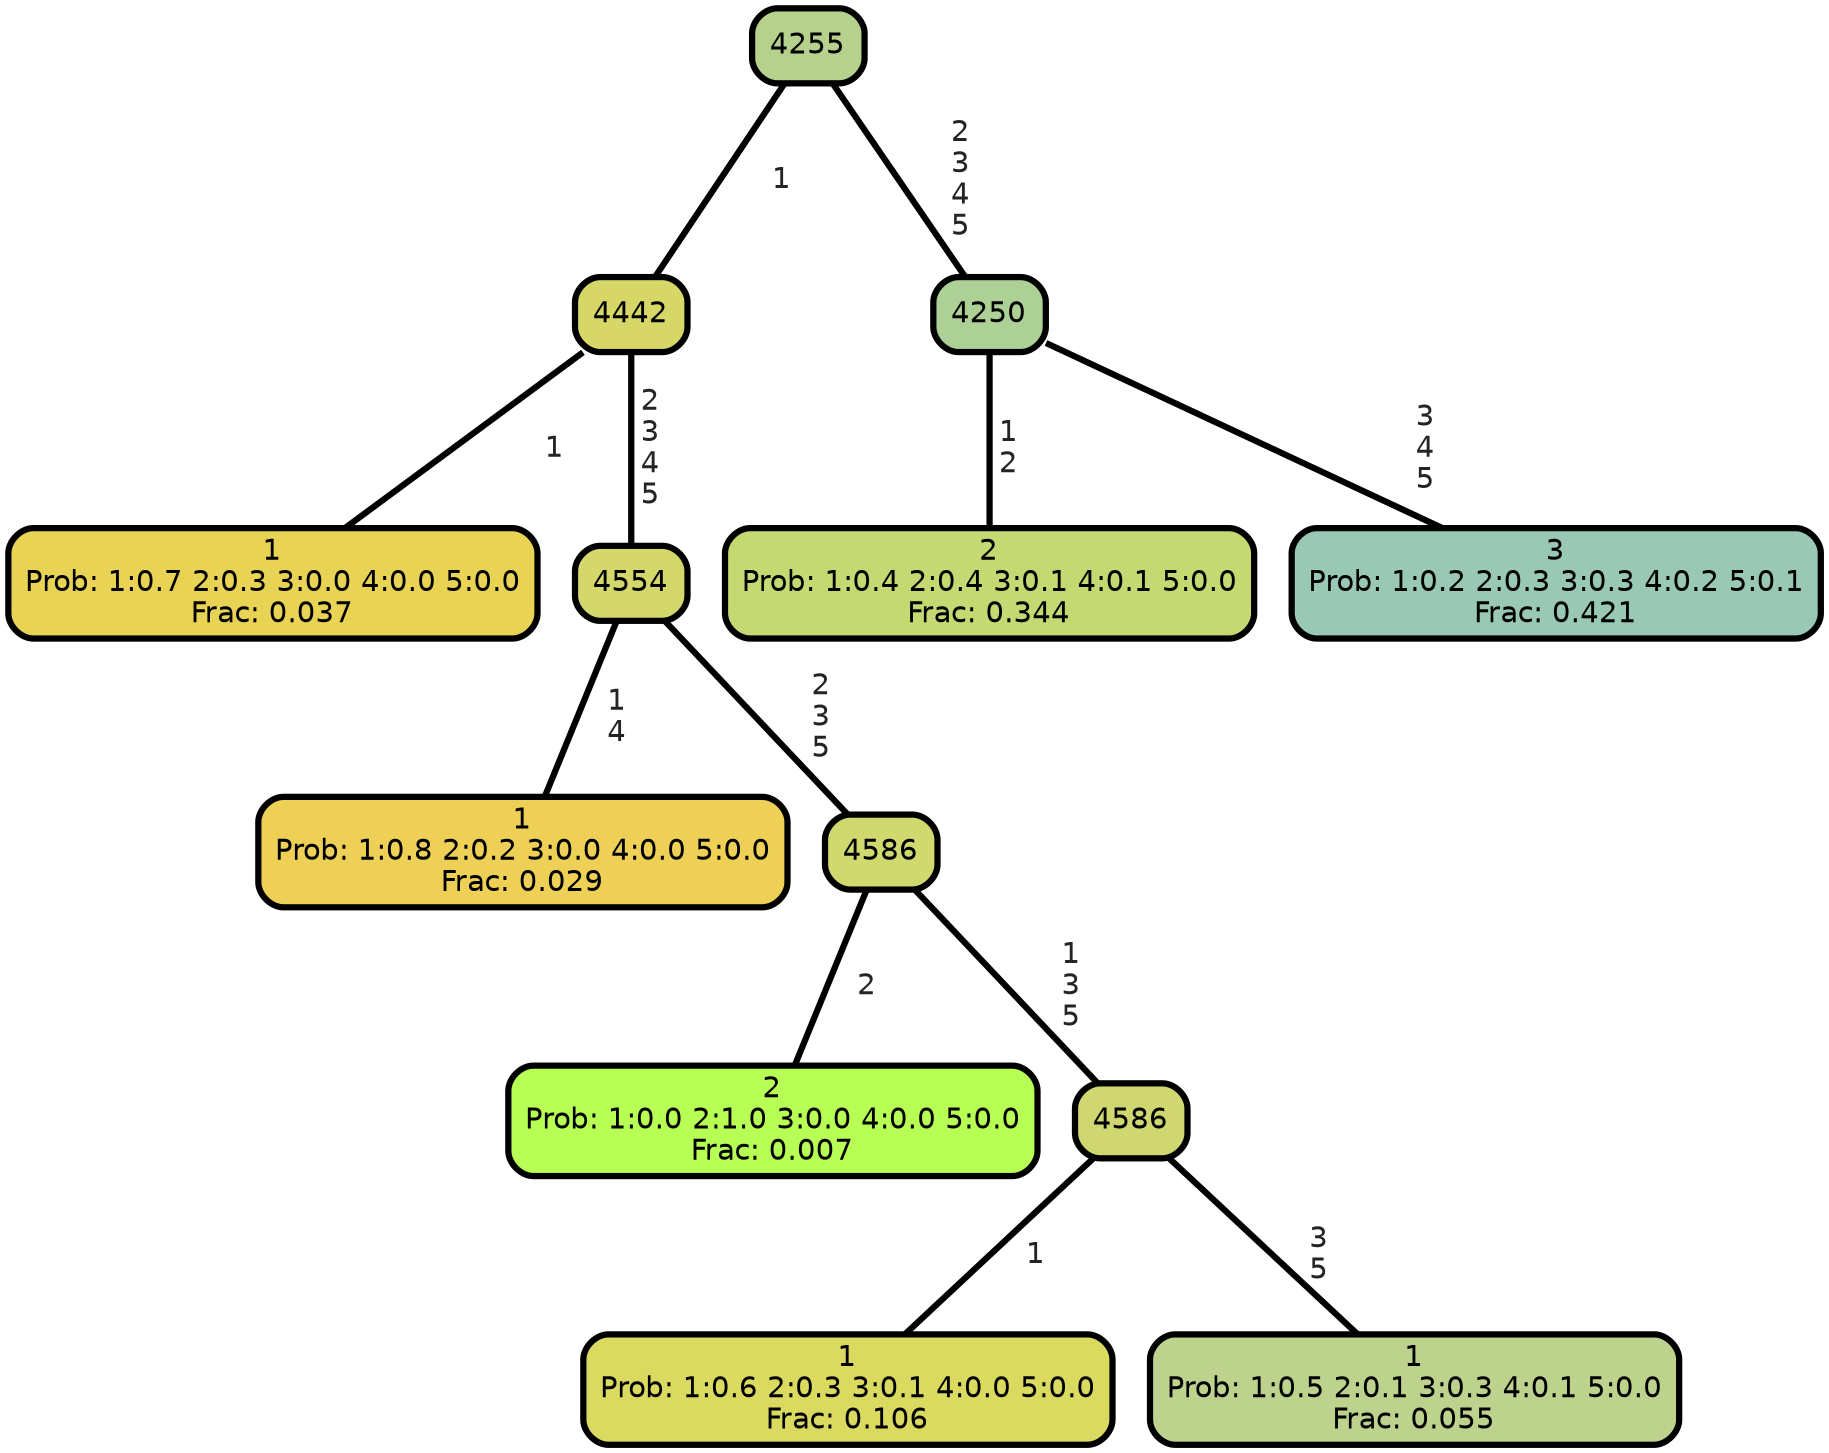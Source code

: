 graph Tree {
node [shape=box, style="filled, rounded",color="black",penwidth="3",fontcolor="black",                 fontname=helvetica] ;
graph [ranksep="0 equally", splines=straight,                 bgcolor=transparent, dpi=200] ;
edge [fontname=helvetica, fontweight=bold,fontcolor=grey14,color=black] ;
0 [label="1
Prob: 1:0.7 2:0.3 3:0.0 4:0.0 5:0.0
Frac: 0.037", fillcolor="#e9d355"] ;
1 [label="4442", fillcolor="#d7d767"] ;
2 [label="1
Prob: 1:0.8 2:0.2 3:0.0 4:0.0 5:0.0
Frac: 0.029", fillcolor="#edd055"] ;
3 [label="4554", fillcolor="#d4d86b"] ;
4 [label="2
Prob: 1:0.0 2:1.0 3:0.0 4:0.0 5:0.0
Frac: 0.007", fillcolor="#b8ff55"] ;
5 [label="4586", fillcolor="#cfd96e"] ;
6 [label="1
Prob: 1:0.6 2:0.3 3:0.1 4:0.0 5:0.0
Frac: 0.106", fillcolor="#dada60"] ;
7 [label="4586", fillcolor="#d0d770"] ;
8 [label="1
Prob: 1:0.5 2:0.1 3:0.3 4:0.1 5:0.0
Frac: 0.055", fillcolor="#bdd28d"] ;
9 [label="4255", fillcolor="#b6d18b"] ;
10 [label="2
Prob: 1:0.4 2:0.4 3:0.1 4:0.1 5:0.0
Frac: 0.344", fillcolor="#c4d971"] ;
11 [label="4250", fillcolor="#acd096"] ;
12 [label="3
Prob: 1:0.2 2:0.3 3:0.3 4:0.2 5:0.1
Frac: 0.421", fillcolor="#99c8b5"] ;
1 -- 0 [label=" 1",penwidth=3] ;
1 -- 3 [label=" 2\n 3\n 4\n 5",penwidth=3] ;
3 -- 2 [label=" 1\n 4",penwidth=3] ;
3 -- 5 [label=" 2\n 3\n 5",penwidth=3] ;
5 -- 4 [label=" 2",penwidth=3] ;
5 -- 7 [label=" 1\n 3\n 5",penwidth=3] ;
7 -- 6 [label=" 1",penwidth=3] ;
7 -- 8 [label=" 3\n 5",penwidth=3] ;
9 -- 1 [label=" 1",penwidth=3] ;
9 -- 11 [label=" 2\n 3\n 4\n 5",penwidth=3] ;
11 -- 10 [label=" 1\n 2",penwidth=3] ;
11 -- 12 [label=" 3\n 4\n 5",penwidth=3] ;
{rank = same;}}